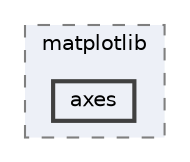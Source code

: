 digraph "/home/jam/Research/IRES-2025/dev/src/llm-scripts/testing/hypothesis-testing/hyp-env/lib/python3.12/site-packages/matplotlib/axes"
{
 // LATEX_PDF_SIZE
  bgcolor="transparent";
  edge [fontname=Helvetica,fontsize=10,labelfontname=Helvetica,labelfontsize=10];
  node [fontname=Helvetica,fontsize=10,shape=box,height=0.2,width=0.4];
  compound=true
  subgraph clusterdir_b7d6549aff4d72877f68c88558aeb595 {
    graph [ bgcolor="#edf0f7", pencolor="grey50", label="matplotlib", fontname=Helvetica,fontsize=10 style="filled,dashed", URL="dir_b7d6549aff4d72877f68c88558aeb595.html",tooltip=""]
  dir_dad53cb8e43b10e8507e15c415a7c391 [label="axes", fillcolor="#edf0f7", color="grey25", style="filled,bold", URL="dir_dad53cb8e43b10e8507e15c415a7c391.html",tooltip=""];
  }
}
